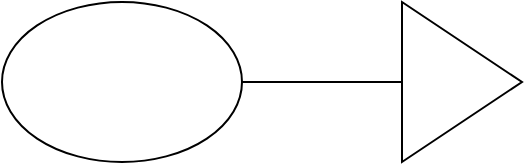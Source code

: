 <mxfile version="24.5.1" type="github">
  <diagram name="第 1 页" id="ZU31FjMFVtHouD2ioFpR">
    <mxGraphModel dx="1050" dy="565" grid="1" gridSize="10" guides="1" tooltips="1" connect="1" arrows="1" fold="1" page="1" pageScale="1" pageWidth="827" pageHeight="1169" math="0" shadow="0">
      <root>
        <mxCell id="0" />
        <mxCell id="1" parent="0" />
        <mxCell id="zRqcQeUcb_kr7nOsUB-6-1" value="" style="ellipse;whiteSpace=wrap;html=1;" vertex="1" parent="1">
          <mxGeometry x="140" y="630" width="120" height="80" as="geometry" />
        </mxCell>
        <mxCell id="zRqcQeUcb_kr7nOsUB-6-2" value="" style="endArrow=none;html=1;rounded=0;exitX=1;exitY=0.5;exitDx=0;exitDy=0;" edge="1" parent="1" source="zRqcQeUcb_kr7nOsUB-6-1" target="zRqcQeUcb_kr7nOsUB-6-3">
          <mxGeometry width="50" height="50" relative="1" as="geometry">
            <mxPoint x="390" y="860" as="sourcePoint" />
            <mxPoint x="440" y="810" as="targetPoint" />
          </mxGeometry>
        </mxCell>
        <mxCell id="zRqcQeUcb_kr7nOsUB-6-3" value="" style="triangle;whiteSpace=wrap;html=1;" vertex="1" parent="1">
          <mxGeometry x="340" y="630" width="60" height="80" as="geometry" />
        </mxCell>
      </root>
    </mxGraphModel>
  </diagram>
</mxfile>
